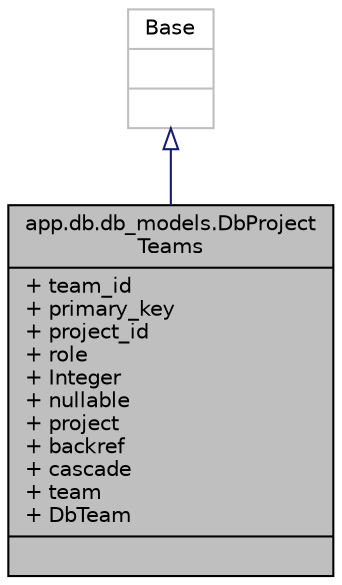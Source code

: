 digraph "app.db.db_models.DbProjectTeams"
{
 // LATEX_PDF_SIZE
  edge [fontname="Helvetica",fontsize="10",labelfontname="Helvetica",labelfontsize="10"];
  node [fontname="Helvetica",fontsize="10",shape=record];
  Node1 [label="{app.db.db_models.DbProject\lTeams\n|+ team_id\l+ primary_key\l+ project_id\l+ role\l+ Integer\l+ nullable\l+ project\l+ backref\l+ cascade\l+ team\l+ DbTeam\l|}",height=0.2,width=0.4,color="black", fillcolor="grey75", style="filled", fontcolor="black",tooltip=" "];
  Node2 -> Node1 [dir="back",color="midnightblue",fontsize="10",style="solid",arrowtail="onormal",fontname="Helvetica"];
  Node2 [label="{Base\n||}",height=0.2,width=0.4,color="grey75", fillcolor="white", style="filled",tooltip=" "];
}
